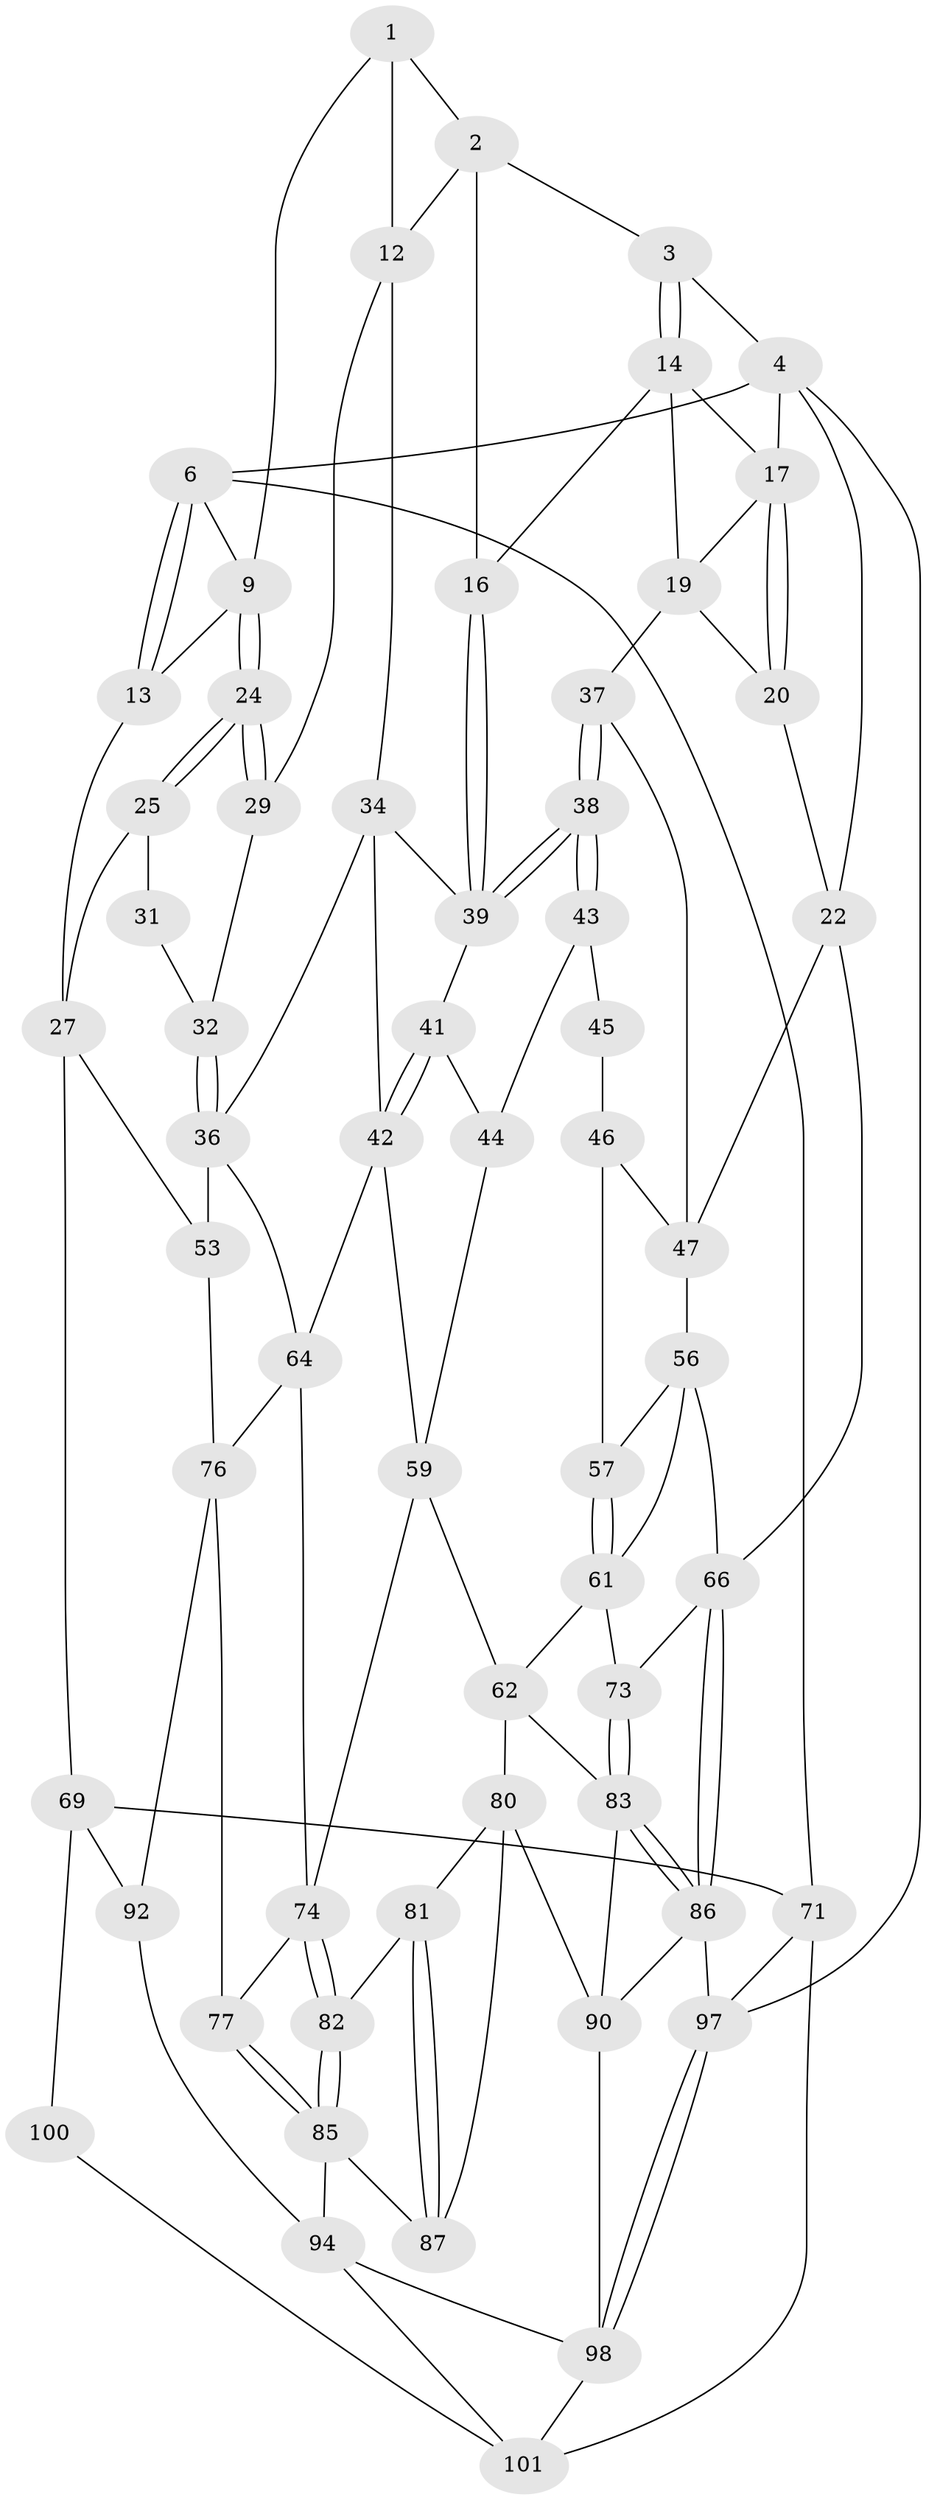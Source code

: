 // original degree distribution, {3: 0.058823529411764705, 4: 0.17647058823529413, 6: 0.23529411764705882, 5: 0.5294117647058824}
// Generated by graph-tools (version 1.1) at 2025/38/02/21/25 10:38:57]
// undirected, 60 vertices, 127 edges
graph export_dot {
graph [start="1"]
  node [color=gray90,style=filled];
  1 [pos="+0.34088672285589944+0",super="+8"];
  2 [pos="+0.4063048342847174+0",super="+11"];
  3 [pos="+0.5964568758497626+0"];
  4 [pos="+0.9482007579550445+0",super="+5"];
  6 [pos="+0+0",super="+7"];
  9 [pos="+0.1907057086589176+0.08474093206007083",super="+10"];
  12 [pos="+0.3528481968906519+0.17271317899667152",super="+28"];
  13 [pos="+0+0.032839967040715644"];
  14 [pos="+0.5997425498564652+0",super="+15"];
  16 [pos="+0.5775553943983458+0.11515013375064369"];
  17 [pos="+0.904523793299879+0.05920561279012059",super="+18"];
  19 [pos="+0.8038612740902391+0.10678379498122173",super="+21"];
  20 [pos="+0.971944943062906+0.226842974483587"];
  22 [pos="+1+0.2616929579169123",super="+23"];
  24 [pos="+0.19102993059822554+0.08950694742867671"];
  25 [pos="+0.023309910944038042+0.18596618168315943",super="+26"];
  27 [pos="+0+0.19619106136026135",super="+54"];
  29 [pos="+0.22986670890712524+0.16251103021409938",super="+30"];
  31 [pos="+0.12620611834935702+0.19957260520150252",super="+33"];
  32 [pos="+0.19904534778195032+0.3346714079913442"];
  34 [pos="+0.31237553463216455+0.22615598287643293",super="+35"];
  36 [pos="+0.23603565888213046+0.36443187914527597",super="+52"];
  37 [pos="+0.764164849419792+0.27555438939620597",super="+48"];
  38 [pos="+0.7179365157544+0.2786069547077635"];
  39 [pos="+0.5957968309123195+0.1623594899670899",super="+40"];
  41 [pos="+0.48144857305049626+0.3775736526617654"];
  42 [pos="+0.43353818809242783+0.40925348004670736",super="+60"];
  43 [pos="+0.6922764224719891+0.3405703674234829",super="+50"];
  44 [pos="+0.4898194275939926+0.38024012493429526",super="+58"];
  45 [pos="+0.795014923056873+0.37214324152891154",super="+49"];
  46 [pos="+0.8257562430303462+0.43443232658777875",super="+55"];
  47 [pos="+0.8569824633398071+0.4282048705715924",super="+51"];
  53 [pos="+0+0.5480880827027136"];
  56 [pos="+0.8859573760676495+0.47826048059777354",super="+68"];
  57 [pos="+0.8119445784964274+0.49073700646216556"];
  59 [pos="+0.6425940503983388+0.527620600415598",super="+63"];
  61 [pos="+0.7681959779323532+0.5765489276181639",super="+72"];
  62 [pos="+0.7091769882105187+0.5711356512614794",super="+79"];
  64 [pos="+0.4135774536595246+0.5263700121189575",super="+65"];
  66 [pos="+1+0.5655208856436947",super="+67"];
  69 [pos="+0+0.6535352784207038",super="+70"];
  71 [pos="+0+1"];
  73 [pos="+0.8383324733766735+0.6273762853912229"];
  74 [pos="+0.5631768872807944+0.6206696285205754",super="+75"];
  76 [pos="+0.2590497983044942+0.677109523454949",super="+78"];
  77 [pos="+0.398128495265796+0.6996446705530978"];
  80 [pos="+0.6918288277282005+0.7243506576515769",super="+89"];
  81 [pos="+0.590127448011975+0.692519798698341"];
  82 [pos="+0.5562782477417259+0.668374324912755"];
  83 [pos="+0.8967673976642643+0.748544183427863",super="+84"];
  85 [pos="+0.46714505197664496+0.7530985976384886",super="+88"];
  86 [pos="+1+0.744531026509087",super="+96"];
  87 [pos="+0.622182195988858+0.8411604683046281"];
  90 [pos="+0.801938721067897+0.8862773915711308",super="+91"];
  92 [pos="+0.223756667957247+0.8378792034862279",super="+93"];
  94 [pos="+0.43436102254651376+0.9027206140452523",super="+95"];
  97 [pos="+1+1"];
  98 [pos="+0.6722743018642247+1",super="+99"];
  100 [pos="+0.09587407983293075+0.8843659526947513"];
  101 [pos="+0.0861063858810975+1",super="+102"];
  1 -- 2;
  1 -- 12;
  1 -- 9;
  2 -- 3;
  2 -- 16;
  2 -- 12;
  3 -- 4;
  3 -- 14;
  3 -- 14;
  4 -- 17;
  4 -- 97;
  4 -- 6;
  4 -- 22;
  6 -- 13;
  6 -- 13;
  6 -- 71;
  6 -- 9;
  9 -- 24;
  9 -- 24;
  9 -- 13;
  12 -- 34;
  12 -- 29;
  13 -- 27;
  14 -- 16;
  14 -- 19;
  14 -- 17;
  16 -- 39;
  16 -- 39;
  17 -- 20;
  17 -- 20;
  17 -- 19;
  19 -- 20;
  19 -- 37;
  20 -- 22;
  22 -- 66;
  22 -- 47;
  24 -- 25;
  24 -- 25;
  24 -- 29;
  24 -- 29;
  25 -- 31 [weight=2];
  25 -- 27;
  27 -- 69;
  27 -- 53;
  29 -- 32;
  31 -- 32;
  32 -- 36;
  32 -- 36;
  34 -- 42;
  34 -- 36;
  34 -- 39;
  36 -- 64;
  36 -- 53;
  37 -- 38;
  37 -- 38;
  37 -- 47;
  38 -- 39;
  38 -- 39;
  38 -- 43;
  38 -- 43;
  39 -- 41;
  41 -- 42;
  41 -- 42;
  41 -- 44;
  42 -- 64;
  42 -- 59;
  43 -- 44 [weight=2];
  43 -- 45;
  44 -- 59;
  45 -- 46 [weight=2];
  46 -- 47;
  46 -- 57;
  47 -- 56;
  53 -- 76;
  56 -- 57;
  56 -- 61;
  56 -- 66;
  57 -- 61;
  57 -- 61;
  59 -- 74;
  59 -- 62;
  61 -- 62;
  61 -- 73;
  62 -- 80;
  62 -- 83;
  64 -- 76;
  64 -- 74;
  66 -- 86;
  66 -- 86;
  66 -- 73;
  69 -- 100;
  69 -- 71;
  69 -- 92;
  71 -- 97;
  71 -- 101;
  73 -- 83;
  73 -- 83;
  74 -- 82;
  74 -- 82;
  74 -- 77;
  76 -- 77;
  76 -- 92;
  77 -- 85;
  77 -- 85;
  80 -- 81;
  80 -- 87;
  80 -- 90;
  81 -- 82;
  81 -- 87;
  81 -- 87;
  82 -- 85;
  82 -- 85;
  83 -- 86;
  83 -- 86;
  83 -- 90;
  85 -- 94;
  85 -- 87;
  86 -- 97;
  86 -- 90;
  90 -- 98;
  92 -- 94;
  94 -- 101;
  94 -- 98;
  97 -- 98;
  97 -- 98;
  98 -- 101;
  100 -- 101;
}
